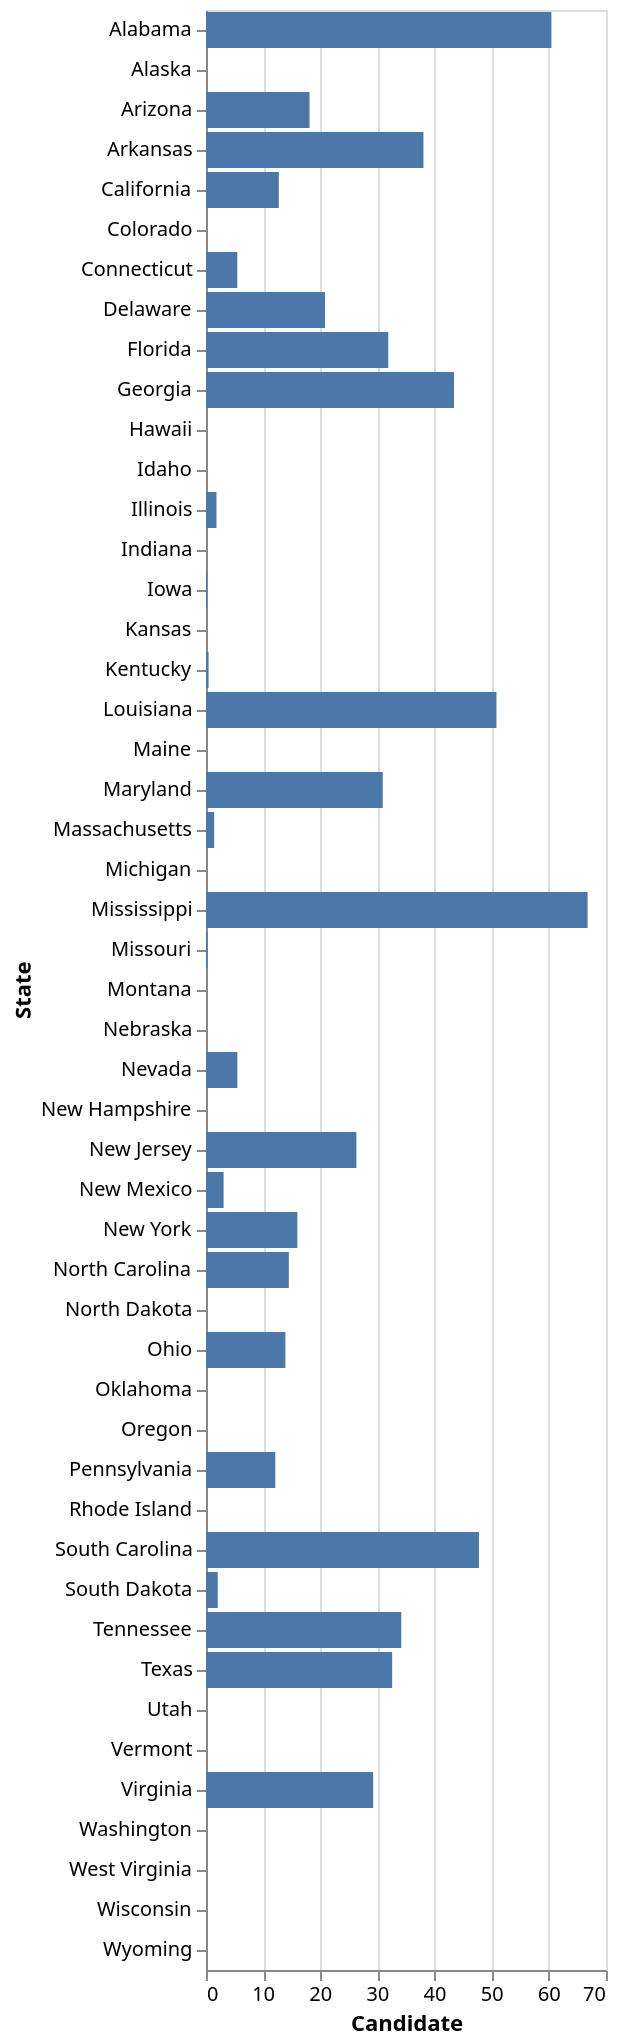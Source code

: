 {"$schema":"https://vega.github.io/schema/vega-lite/v3.json","description":"A simple bar chart with embedded data.","data":{"values":[{"State":"Alabama","Candidate":60.449},{"State":"Alaska","Candidate":0},{"State":"Arizona","Candidate":18.115},{"State":"Arkansas","Candidate":38.058},{"State":"California","Candidate":12.738},{"State":"Colorado","Candidate":0},{"State":"Connecticut","Candidate":5.478},{"State":"Delaware","Candidate":20.831},{"State":"Florida","Candidate":31.899},{"State":"Georgia","Candidate":43.399},{"State":"Hawaii","Candidate":0},{"State":"Idaho","Candidate":0},{"State":"Illinois","Candidate":1.837},{"State":"Indiana","Candidate":0},{"State":"Iowa","Candidate":0.201},{"State":"Kansas","Candidate":0},{"State":"Kentucky","Candidate":0.455},{"State":"Louisiana","Candidate":50.833},{"State":"Maine","Candidate":0},{"State":"Maryland","Candidate":30.935},{"State":"Massachusetts","Candidate":1.434},{"State":"Michigan","Candidate":0},{"State":"Mississippi","Candidate":66.774},{"State":"Missouri","Candidate":0.247},{"State":"Montana","Candidate":0},{"State":"Nebraska","Candidate":0},{"State":"Nevada","Candidate":5.487},{"State":"New Hampshire","Candidate":0},{"State":"New Jersey","Candidate":26.322},{"State":"New Mexico","Candidate":3.077},{"State":"New York","Candidate":15.989},{"State":"North Carolina","Candidate":14.495},{"State":"North Dakota","Candidate":0},{"State":"Ohio","Candidate":13.893},{"State":"Oklahoma","Candidate":0},{"State":"Oregon","Candidate":0},{"State":"Pennsylvania","Candidate":12.128},{"State":"Rhode Island","Candidate":0},{"State":"South Carolina","Candidate":47.766},{"State":"South Dakota","Candidate":2.053},{"State":"Tennessee","Candidate":34.179},{"State":"Texas","Candidate":32.575},{"State":"Utah","Candidate":0},{"State":"Vermont","Candidate":0},{"State":"Virginia","Candidate":29.254},{"State":"Washington","Candidate":0},{"State":"West Virginia","Candidate":0},{"State":"Wisconsin","Candidate":0},{"State":"Wyoming","Candidate":0}]},"mark":"bar","encoding":{"y":{"field":"State","type":"ordinal"},"x":{"field":"Candidate","type":"quantitative"},"color":{"domain":"Candidate","range":["ee0000"]}}}
